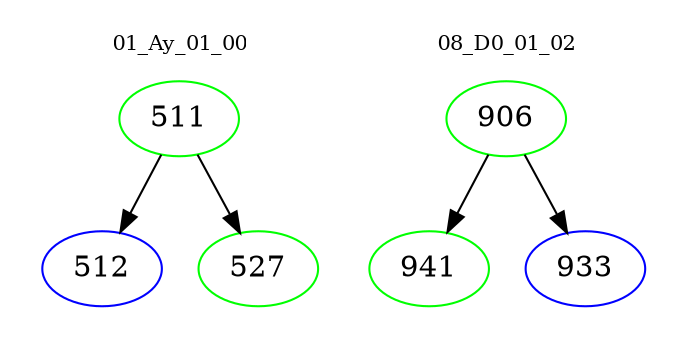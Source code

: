 digraph{
subgraph cluster_0 {
color = white
label = "01_Ay_01_00";
fontsize=10;
T0_511 [label="511", color="green"]
T0_511 -> T0_512 [color="black"]
T0_512 [label="512", color="blue"]
T0_511 -> T0_527 [color="black"]
T0_527 [label="527", color="green"]
}
subgraph cluster_1 {
color = white
label = "08_D0_01_02";
fontsize=10;
T1_906 [label="906", color="green"]
T1_906 -> T1_941 [color="black"]
T1_941 [label="941", color="green"]
T1_906 -> T1_933 [color="black"]
T1_933 [label="933", color="blue"]
}
}
